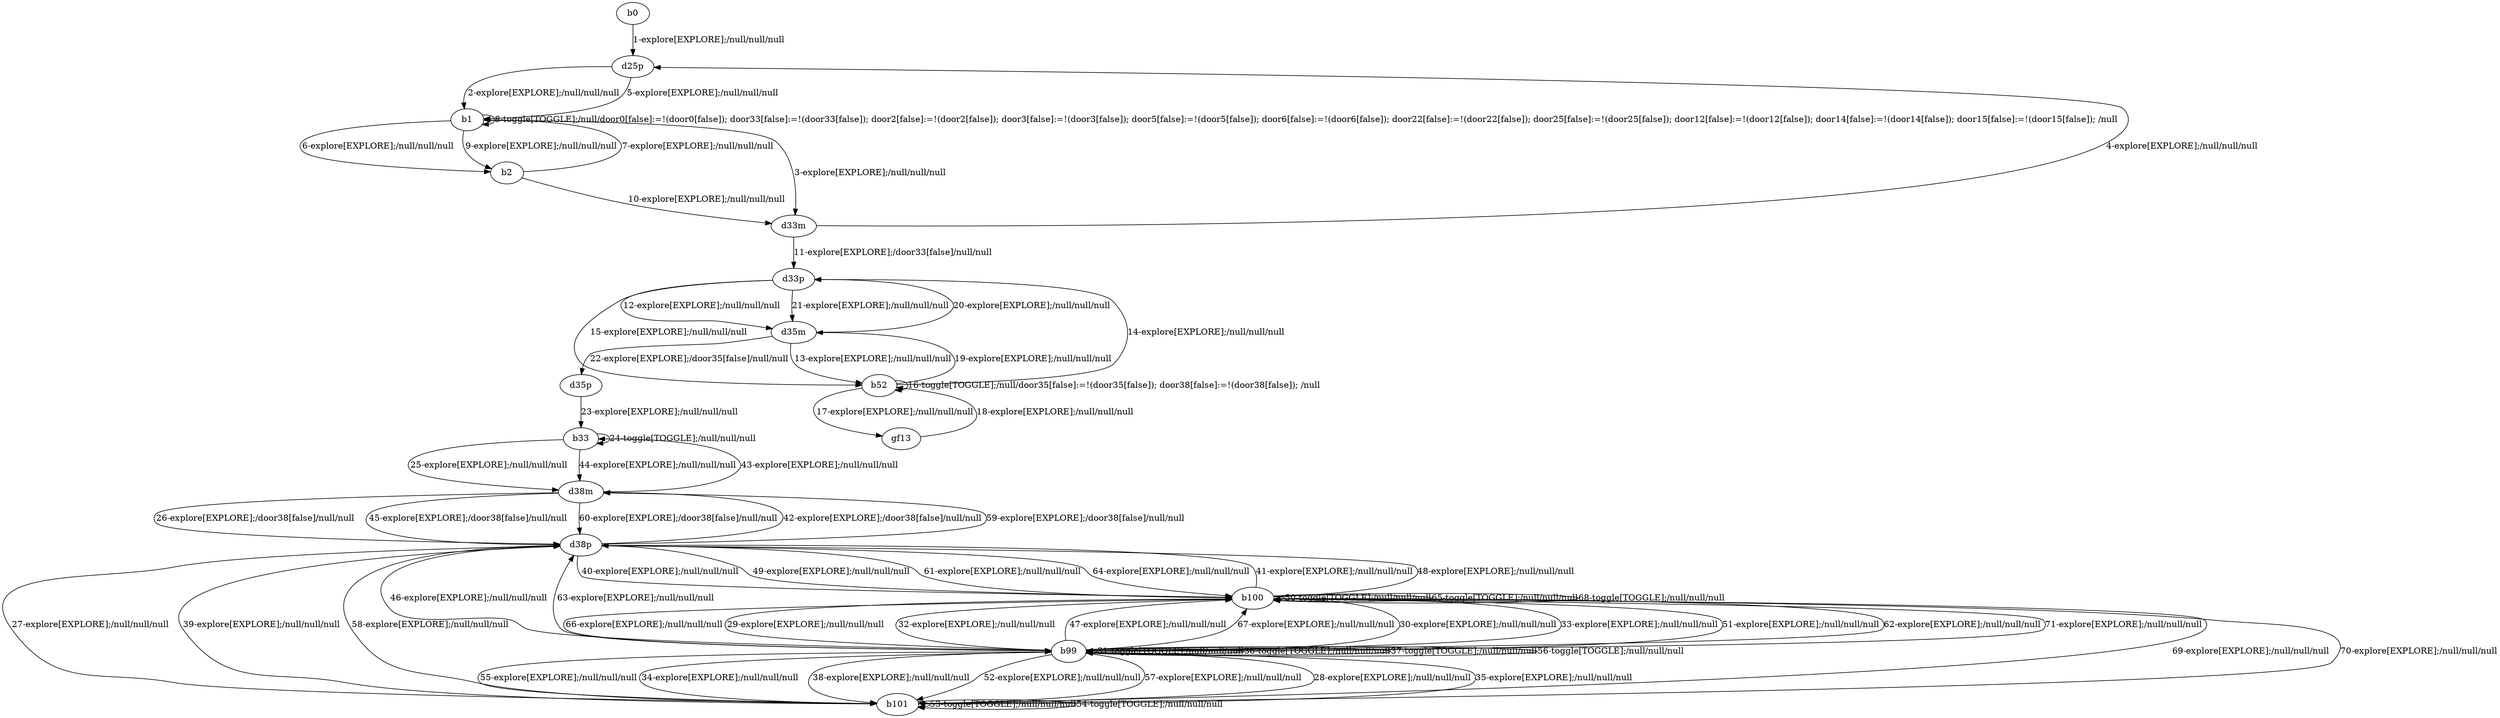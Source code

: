 # Total number of goals covered by this test: 1
# b101 --> b100

digraph g {
"b0" -> "d25p" [label = "1-explore[EXPLORE];/null/null/null"];
"d25p" -> "b1" [label = "2-explore[EXPLORE];/null/null/null"];
"b1" -> "d33m" [label = "3-explore[EXPLORE];/null/null/null"];
"d33m" -> "d25p" [label = "4-explore[EXPLORE];/null/null/null"];
"d25p" -> "b1" [label = "5-explore[EXPLORE];/null/null/null"];
"b1" -> "b2" [label = "6-explore[EXPLORE];/null/null/null"];
"b2" -> "b1" [label = "7-explore[EXPLORE];/null/null/null"];
"b1" -> "b1" [label = "8-toggle[TOGGLE];/null/door0[false]:=!(door0[false]); door33[false]:=!(door33[false]); door2[false]:=!(door2[false]); door3[false]:=!(door3[false]); door5[false]:=!(door5[false]); door6[false]:=!(door6[false]); door22[false]:=!(door22[false]); door25[false]:=!(door25[false]); door12[false]:=!(door12[false]); door14[false]:=!(door14[false]); door15[false]:=!(door15[false]); /null"];
"b1" -> "b2" [label = "9-explore[EXPLORE];/null/null/null"];
"b2" -> "d33m" [label = "10-explore[EXPLORE];/null/null/null"];
"d33m" -> "d33p" [label = "11-explore[EXPLORE];/door33[false]/null/null"];
"d33p" -> "d35m" [label = "12-explore[EXPLORE];/null/null/null"];
"d35m" -> "b52" [label = "13-explore[EXPLORE];/null/null/null"];
"b52" -> "d33p" [label = "14-explore[EXPLORE];/null/null/null"];
"d33p" -> "b52" [label = "15-explore[EXPLORE];/null/null/null"];
"b52" -> "b52" [label = "16-toggle[TOGGLE];/null/door35[false]:=!(door35[false]); door38[false]:=!(door38[false]); /null"];
"b52" -> "gf13" [label = "17-explore[EXPLORE];/null/null/null"];
"gf13" -> "b52" [label = "18-explore[EXPLORE];/null/null/null"];
"b52" -> "d35m" [label = "19-explore[EXPLORE];/null/null/null"];
"d35m" -> "d33p" [label = "20-explore[EXPLORE];/null/null/null"];
"d33p" -> "d35m" [label = "21-explore[EXPLORE];/null/null/null"];
"d35m" -> "d35p" [label = "22-explore[EXPLORE];/door35[false]/null/null"];
"d35p" -> "b33" [label = "23-explore[EXPLORE];/null/null/null"];
"b33" -> "b33" [label = "24-toggle[TOGGLE];/null/null/null"];
"b33" -> "d38m" [label = "25-explore[EXPLORE];/null/null/null"];
"d38m" -> "d38p" [label = "26-explore[EXPLORE];/door38[false]/null/null"];
"d38p" -> "b101" [label = "27-explore[EXPLORE];/null/null/null"];
"b101" -> "b99" [label = "28-explore[EXPLORE];/null/null/null"];
"b99" -> "b100" [label = "29-explore[EXPLORE];/null/null/null"];
"b100" -> "b99" [label = "30-explore[EXPLORE];/null/null/null"];
"b99" -> "b99" [label = "31-toggle[TOGGLE];/null/null/null"];
"b99" -> "b100" [label = "32-explore[EXPLORE];/null/null/null"];
"b100" -> "b99" [label = "33-explore[EXPLORE];/null/null/null"];
"b99" -> "b101" [label = "34-explore[EXPLORE];/null/null/null"];
"b101" -> "b99" [label = "35-explore[EXPLORE];/null/null/null"];
"b99" -> "b99" [label = "36-toggle[TOGGLE];/null/null/null"];
"b99" -> "b99" [label = "37-toggle[TOGGLE];/null/null/null"];
"b99" -> "b101" [label = "38-explore[EXPLORE];/null/null/null"];
"b101" -> "d38p" [label = "39-explore[EXPLORE];/null/null/null"];
"d38p" -> "b100" [label = "40-explore[EXPLORE];/null/null/null"];
"b100" -> "d38p" [label = "41-explore[EXPLORE];/null/null/null"];
"d38p" -> "d38m" [label = "42-explore[EXPLORE];/door38[false]/null/null"];
"d38m" -> "b33" [label = "43-explore[EXPLORE];/null/null/null"];
"b33" -> "d38m" [label = "44-explore[EXPLORE];/null/null/null"];
"d38m" -> "d38p" [label = "45-explore[EXPLORE];/door38[false]/null/null"];
"d38p" -> "b99" [label = "46-explore[EXPLORE];/null/null/null"];
"b99" -> "b100" [label = "47-explore[EXPLORE];/null/null/null"];
"b100" -> "d38p" [label = "48-explore[EXPLORE];/null/null/null"];
"d38p" -> "b100" [label = "49-explore[EXPLORE];/null/null/null"];
"b100" -> "b100" [label = "50-toggle[TOGGLE];/null/null/null"];
"b100" -> "b99" [label = "51-explore[EXPLORE];/null/null/null"];
"b99" -> "b101" [label = "52-explore[EXPLORE];/null/null/null"];
"b101" -> "b101" [label = "53-toggle[TOGGLE];/null/null/null"];
"b101" -> "b101" [label = "54-toggle[TOGGLE];/null/null/null"];
"b101" -> "b99" [label = "55-explore[EXPLORE];/null/null/null"];
"b99" -> "b99" [label = "56-toggle[TOGGLE];/null/null/null"];
"b99" -> "b101" [label = "57-explore[EXPLORE];/null/null/null"];
"b101" -> "d38p" [label = "58-explore[EXPLORE];/null/null/null"];
"d38p" -> "d38m" [label = "59-explore[EXPLORE];/door38[false]/null/null"];
"d38m" -> "d38p" [label = "60-explore[EXPLORE];/door38[false]/null/null"];
"d38p" -> "b100" [label = "61-explore[EXPLORE];/null/null/null"];
"b100" -> "b99" [label = "62-explore[EXPLORE];/null/null/null"];
"b99" -> "d38p" [label = "63-explore[EXPLORE];/null/null/null"];
"d38p" -> "b100" [label = "64-explore[EXPLORE];/null/null/null"];
"b100" -> "b100" [label = "65-toggle[TOGGLE];/null/null/null"];
"b100" -> "b99" [label = "66-explore[EXPLORE];/null/null/null"];
"b99" -> "b100" [label = "67-explore[EXPLORE];/null/null/null"];
"b100" -> "b100" [label = "68-toggle[TOGGLE];/null/null/null"];
"b100" -> "b101" [label = "69-explore[EXPLORE];/null/null/null"];
"b101" -> "b100" [label = "70-explore[EXPLORE];/null/null/null"];
"b100" -> "b99" [label = "71-explore[EXPLORE];/null/null/null"];
}